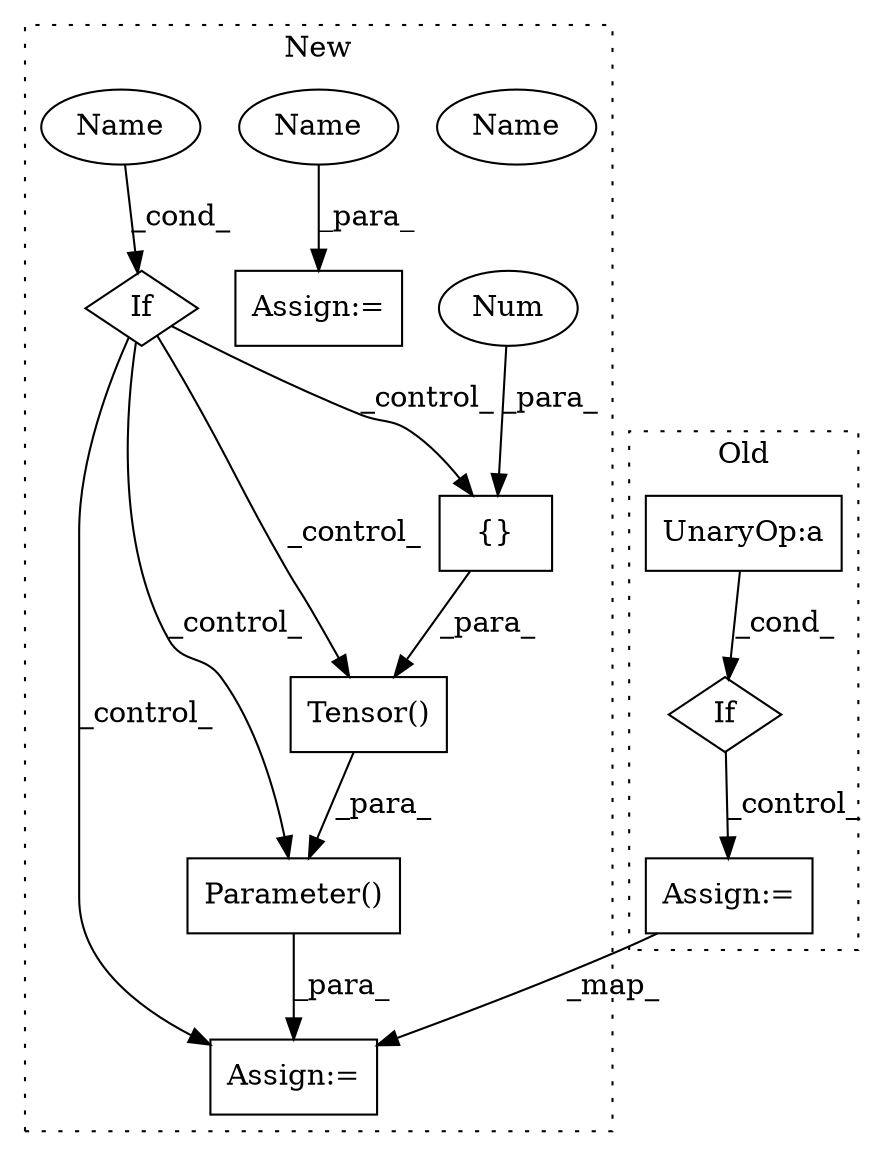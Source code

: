 digraph G {
subgraph cluster0 {
1 [label="If" a="96" s="2150,2161" l="3,14" shape="diamond"];
4 [label="Assign:=" a="68" s="2198" l="3" shape="box"];
7 [label="UnaryOp:a" a="61" s="2153" l="8" shape="box"];
label = "Old";
style="dotted";
}
subgraph cluster1 {
2 [label="Tensor()" a="75" s="2245,2261" l="13,1" shape="box"];
3 [label="Assign:=" a="68" s="2229" l="3" shape="box"];
5 [label="If" a="96" s="2120,2127" l="3,14" shape="diamond"];
6 [label="Parameter()" a="75" s="2232,2262" l="13,1" shape="box"];
8 [label="{}" a="59" s="2258,2260" l="1,0" shape="box"];
9 [label="Name" a="87" s="2123" l="4" shape="ellipse"];
10 [label="Num" a="76" s="2259" l="1" shape="ellipse"];
11 [label="Assign:=" a="68" s="1995" l="3" shape="box"];
12 [label="Name" a="87" s="1998" l="4" shape="ellipse"];
13 [label="Name" a="87" s="2123" l="4" shape="ellipse"];
label = "New";
style="dotted";
}
1 -> 4 [label="_control_"];
2 -> 6 [label="_para_"];
4 -> 3 [label="_map_"];
5 -> 2 [label="_control_"];
5 -> 6 [label="_control_"];
5 -> 3 [label="_control_"];
5 -> 8 [label="_control_"];
6 -> 3 [label="_para_"];
7 -> 1 [label="_cond_"];
8 -> 2 [label="_para_"];
10 -> 8 [label="_para_"];
12 -> 11 [label="_para_"];
13 -> 5 [label="_cond_"];
}